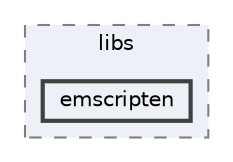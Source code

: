 digraph "runtime/imgui/examples/libs/emscripten"
{
 // LATEX_PDF_SIZE
  bgcolor="transparent";
  edge [fontname=Helvetica,fontsize=10,labelfontname=Helvetica,labelfontsize=10];
  node [fontname=Helvetica,fontsize=10,shape=box,height=0.2,width=0.4];
  compound=true
  subgraph clusterdir_a93cf287d33429ee66b99c7b5fc2326f {
    graph [ bgcolor="#edf0f7", pencolor="grey50", label="libs", fontname=Helvetica,fontsize=10 style="filled,dashed", URL="dir_a93cf287d33429ee66b99c7b5fc2326f.html",tooltip=""]
  dir_b9b27822ee59f26c738b2ab21466d4f0 [label="emscripten", fillcolor="#edf0f7", color="grey25", style="filled,bold", URL="dir_b9b27822ee59f26c738b2ab21466d4f0.html",tooltip=""];
  }
}

